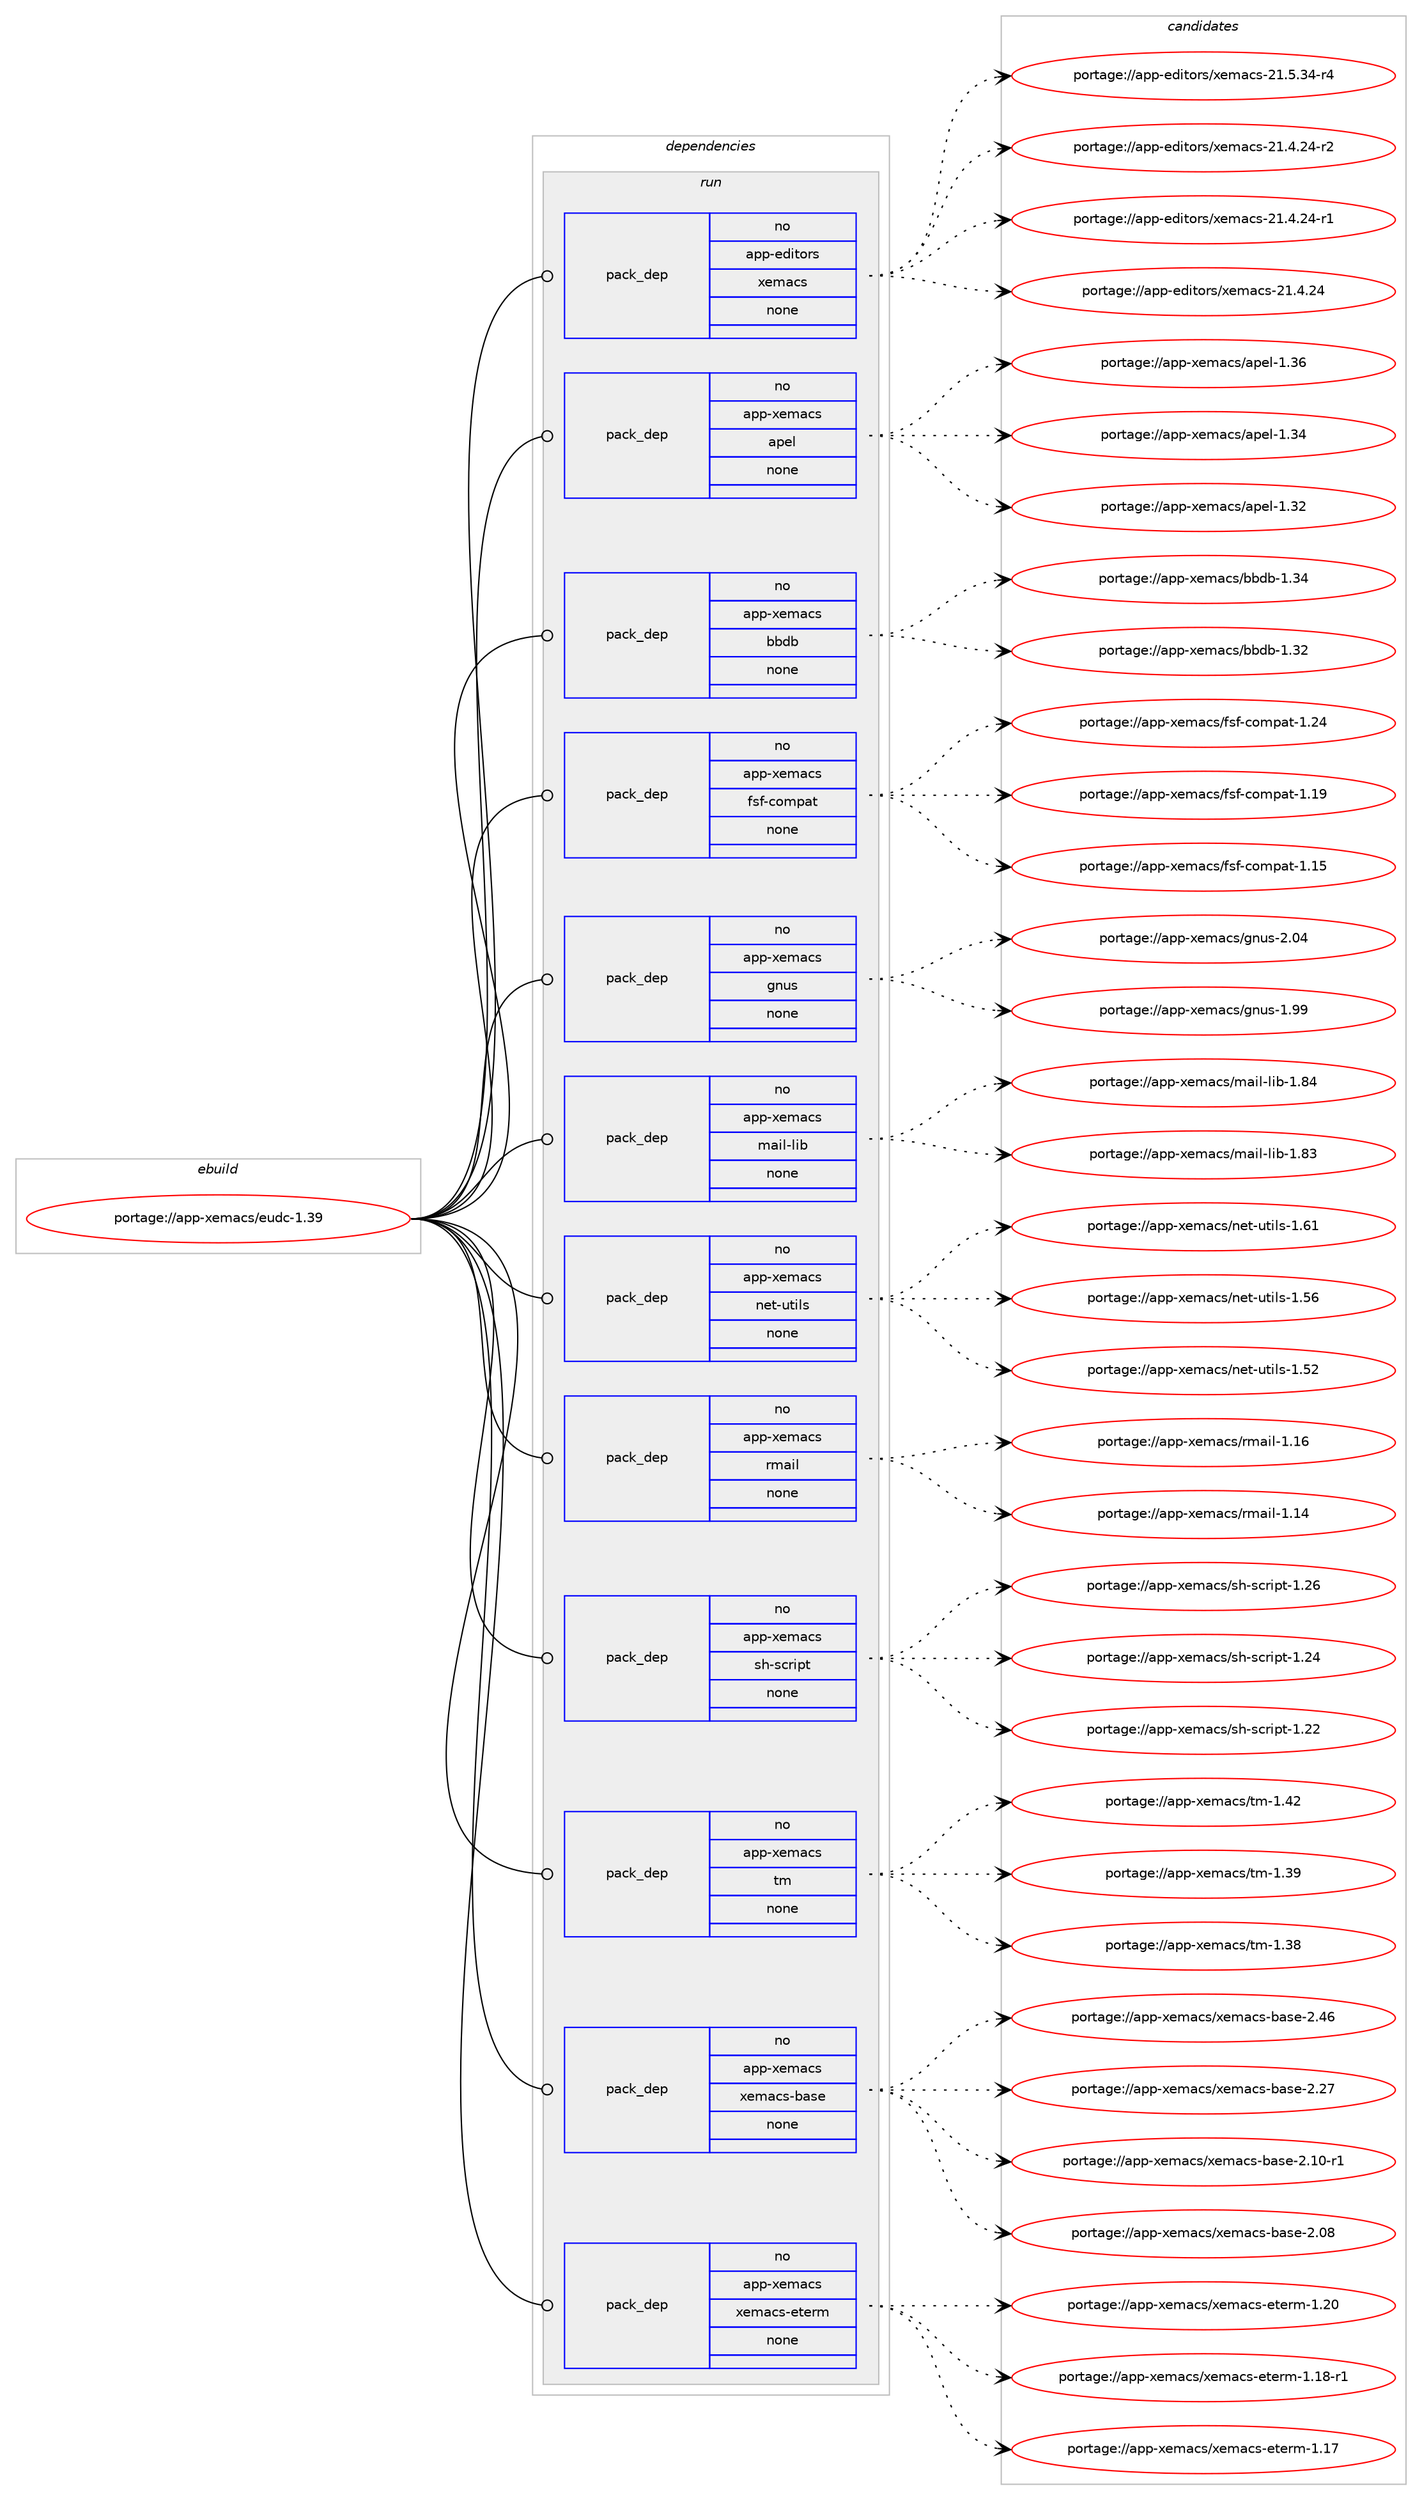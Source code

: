 digraph prolog {

# *************
# Graph options
# *************

newrank=true;
concentrate=true;
compound=true;
graph [rankdir=LR,fontname=Helvetica,fontsize=10,ranksep=1.5];#, ranksep=2.5, nodesep=0.2];
edge  [arrowhead=vee];
node  [fontname=Helvetica,fontsize=10];

# **********
# The ebuild
# **********

subgraph cluster_leftcol {
color=gray;
label=<<i>ebuild</i>>;
id [label="portage://app-xemacs/eudc-1.39", color=red, width=4, href="../app-xemacs/eudc-1.39.svg"];
}

# ****************
# The dependencies
# ****************

subgraph cluster_midcol {
color=gray;
label=<<i>dependencies</i>>;
subgraph cluster_compile {
fillcolor="#eeeeee";
style=filled;
label=<<i>compile</i>>;
}
subgraph cluster_compileandrun {
fillcolor="#eeeeee";
style=filled;
label=<<i>compile and run</i>>;
}
subgraph cluster_run {
fillcolor="#eeeeee";
style=filled;
label=<<i>run</i>>;
subgraph pack441843 {
dependency588331 [label=<<TABLE BORDER="0" CELLBORDER="1" CELLSPACING="0" CELLPADDING="4" WIDTH="220"><TR><TD ROWSPAN="6" CELLPADDING="30">pack_dep</TD></TR><TR><TD WIDTH="110">no</TD></TR><TR><TD>app-editors</TD></TR><TR><TD>xemacs</TD></TR><TR><TD>none</TD></TR><TR><TD></TD></TR></TABLE>>, shape=none, color=blue];
}
id:e -> dependency588331:w [weight=20,style="solid",arrowhead="odot"];
subgraph pack441844 {
dependency588332 [label=<<TABLE BORDER="0" CELLBORDER="1" CELLSPACING="0" CELLPADDING="4" WIDTH="220"><TR><TD ROWSPAN="6" CELLPADDING="30">pack_dep</TD></TR><TR><TD WIDTH="110">no</TD></TR><TR><TD>app-xemacs</TD></TR><TR><TD>apel</TD></TR><TR><TD>none</TD></TR><TR><TD></TD></TR></TABLE>>, shape=none, color=blue];
}
id:e -> dependency588332:w [weight=20,style="solid",arrowhead="odot"];
subgraph pack441845 {
dependency588333 [label=<<TABLE BORDER="0" CELLBORDER="1" CELLSPACING="0" CELLPADDING="4" WIDTH="220"><TR><TD ROWSPAN="6" CELLPADDING="30">pack_dep</TD></TR><TR><TD WIDTH="110">no</TD></TR><TR><TD>app-xemacs</TD></TR><TR><TD>bbdb</TD></TR><TR><TD>none</TD></TR><TR><TD></TD></TR></TABLE>>, shape=none, color=blue];
}
id:e -> dependency588333:w [weight=20,style="solid",arrowhead="odot"];
subgraph pack441846 {
dependency588334 [label=<<TABLE BORDER="0" CELLBORDER="1" CELLSPACING="0" CELLPADDING="4" WIDTH="220"><TR><TD ROWSPAN="6" CELLPADDING="30">pack_dep</TD></TR><TR><TD WIDTH="110">no</TD></TR><TR><TD>app-xemacs</TD></TR><TR><TD>fsf-compat</TD></TR><TR><TD>none</TD></TR><TR><TD></TD></TR></TABLE>>, shape=none, color=blue];
}
id:e -> dependency588334:w [weight=20,style="solid",arrowhead="odot"];
subgraph pack441847 {
dependency588335 [label=<<TABLE BORDER="0" CELLBORDER="1" CELLSPACING="0" CELLPADDING="4" WIDTH="220"><TR><TD ROWSPAN="6" CELLPADDING="30">pack_dep</TD></TR><TR><TD WIDTH="110">no</TD></TR><TR><TD>app-xemacs</TD></TR><TR><TD>gnus</TD></TR><TR><TD>none</TD></TR><TR><TD></TD></TR></TABLE>>, shape=none, color=blue];
}
id:e -> dependency588335:w [weight=20,style="solid",arrowhead="odot"];
subgraph pack441848 {
dependency588336 [label=<<TABLE BORDER="0" CELLBORDER="1" CELLSPACING="0" CELLPADDING="4" WIDTH="220"><TR><TD ROWSPAN="6" CELLPADDING="30">pack_dep</TD></TR><TR><TD WIDTH="110">no</TD></TR><TR><TD>app-xemacs</TD></TR><TR><TD>mail-lib</TD></TR><TR><TD>none</TD></TR><TR><TD></TD></TR></TABLE>>, shape=none, color=blue];
}
id:e -> dependency588336:w [weight=20,style="solid",arrowhead="odot"];
subgraph pack441849 {
dependency588337 [label=<<TABLE BORDER="0" CELLBORDER="1" CELLSPACING="0" CELLPADDING="4" WIDTH="220"><TR><TD ROWSPAN="6" CELLPADDING="30">pack_dep</TD></TR><TR><TD WIDTH="110">no</TD></TR><TR><TD>app-xemacs</TD></TR><TR><TD>net-utils</TD></TR><TR><TD>none</TD></TR><TR><TD></TD></TR></TABLE>>, shape=none, color=blue];
}
id:e -> dependency588337:w [weight=20,style="solid",arrowhead="odot"];
subgraph pack441850 {
dependency588338 [label=<<TABLE BORDER="0" CELLBORDER="1" CELLSPACING="0" CELLPADDING="4" WIDTH="220"><TR><TD ROWSPAN="6" CELLPADDING="30">pack_dep</TD></TR><TR><TD WIDTH="110">no</TD></TR><TR><TD>app-xemacs</TD></TR><TR><TD>rmail</TD></TR><TR><TD>none</TD></TR><TR><TD></TD></TR></TABLE>>, shape=none, color=blue];
}
id:e -> dependency588338:w [weight=20,style="solid",arrowhead="odot"];
subgraph pack441851 {
dependency588339 [label=<<TABLE BORDER="0" CELLBORDER="1" CELLSPACING="0" CELLPADDING="4" WIDTH="220"><TR><TD ROWSPAN="6" CELLPADDING="30">pack_dep</TD></TR><TR><TD WIDTH="110">no</TD></TR><TR><TD>app-xemacs</TD></TR><TR><TD>sh-script</TD></TR><TR><TD>none</TD></TR><TR><TD></TD></TR></TABLE>>, shape=none, color=blue];
}
id:e -> dependency588339:w [weight=20,style="solid",arrowhead="odot"];
subgraph pack441852 {
dependency588340 [label=<<TABLE BORDER="0" CELLBORDER="1" CELLSPACING="0" CELLPADDING="4" WIDTH="220"><TR><TD ROWSPAN="6" CELLPADDING="30">pack_dep</TD></TR><TR><TD WIDTH="110">no</TD></TR><TR><TD>app-xemacs</TD></TR><TR><TD>tm</TD></TR><TR><TD>none</TD></TR><TR><TD></TD></TR></TABLE>>, shape=none, color=blue];
}
id:e -> dependency588340:w [weight=20,style="solid",arrowhead="odot"];
subgraph pack441853 {
dependency588341 [label=<<TABLE BORDER="0" CELLBORDER="1" CELLSPACING="0" CELLPADDING="4" WIDTH="220"><TR><TD ROWSPAN="6" CELLPADDING="30">pack_dep</TD></TR><TR><TD WIDTH="110">no</TD></TR><TR><TD>app-xemacs</TD></TR><TR><TD>xemacs-base</TD></TR><TR><TD>none</TD></TR><TR><TD></TD></TR></TABLE>>, shape=none, color=blue];
}
id:e -> dependency588341:w [weight=20,style="solid",arrowhead="odot"];
subgraph pack441854 {
dependency588342 [label=<<TABLE BORDER="0" CELLBORDER="1" CELLSPACING="0" CELLPADDING="4" WIDTH="220"><TR><TD ROWSPAN="6" CELLPADDING="30">pack_dep</TD></TR><TR><TD WIDTH="110">no</TD></TR><TR><TD>app-xemacs</TD></TR><TR><TD>xemacs-eterm</TD></TR><TR><TD>none</TD></TR><TR><TD></TD></TR></TABLE>>, shape=none, color=blue];
}
id:e -> dependency588342:w [weight=20,style="solid",arrowhead="odot"];
}
}

# **************
# The candidates
# **************

subgraph cluster_choices {
rank=same;
color=gray;
label=<<i>candidates</i>>;

subgraph choice441843 {
color=black;
nodesep=1;
choice971121124510110010511611111411547120101109979911545504946534651524511452 [label="portage://app-editors/xemacs-21.5.34-r4", color=red, width=4,href="../app-editors/xemacs-21.5.34-r4.svg"];
choice971121124510110010511611111411547120101109979911545504946524650524511450 [label="portage://app-editors/xemacs-21.4.24-r2", color=red, width=4,href="../app-editors/xemacs-21.4.24-r2.svg"];
choice971121124510110010511611111411547120101109979911545504946524650524511449 [label="portage://app-editors/xemacs-21.4.24-r1", color=red, width=4,href="../app-editors/xemacs-21.4.24-r1.svg"];
choice97112112451011001051161111141154712010110997991154550494652465052 [label="portage://app-editors/xemacs-21.4.24", color=red, width=4,href="../app-editors/xemacs-21.4.24.svg"];
dependency588331:e -> choice971121124510110010511611111411547120101109979911545504946534651524511452:w [style=dotted,weight="100"];
dependency588331:e -> choice971121124510110010511611111411547120101109979911545504946524650524511450:w [style=dotted,weight="100"];
dependency588331:e -> choice971121124510110010511611111411547120101109979911545504946524650524511449:w [style=dotted,weight="100"];
dependency588331:e -> choice97112112451011001051161111141154712010110997991154550494652465052:w [style=dotted,weight="100"];
}
subgraph choice441844 {
color=black;
nodesep=1;
choice9711211245120101109979911547971121011084549465154 [label="portage://app-xemacs/apel-1.36", color=red, width=4,href="../app-xemacs/apel-1.36.svg"];
choice9711211245120101109979911547971121011084549465152 [label="portage://app-xemacs/apel-1.34", color=red, width=4,href="../app-xemacs/apel-1.34.svg"];
choice9711211245120101109979911547971121011084549465150 [label="portage://app-xemacs/apel-1.32", color=red, width=4,href="../app-xemacs/apel-1.32.svg"];
dependency588332:e -> choice9711211245120101109979911547971121011084549465154:w [style=dotted,weight="100"];
dependency588332:e -> choice9711211245120101109979911547971121011084549465152:w [style=dotted,weight="100"];
dependency588332:e -> choice9711211245120101109979911547971121011084549465150:w [style=dotted,weight="100"];
}
subgraph choice441845 {
color=black;
nodesep=1;
choice97112112451201011099799115479898100984549465152 [label="portage://app-xemacs/bbdb-1.34", color=red, width=4,href="../app-xemacs/bbdb-1.34.svg"];
choice97112112451201011099799115479898100984549465150 [label="portage://app-xemacs/bbdb-1.32", color=red, width=4,href="../app-xemacs/bbdb-1.32.svg"];
dependency588333:e -> choice97112112451201011099799115479898100984549465152:w [style=dotted,weight="100"];
dependency588333:e -> choice97112112451201011099799115479898100984549465150:w [style=dotted,weight="100"];
}
subgraph choice441846 {
color=black;
nodesep=1;
choice97112112451201011099799115471021151024599111109112971164549465052 [label="portage://app-xemacs/fsf-compat-1.24", color=red, width=4,href="../app-xemacs/fsf-compat-1.24.svg"];
choice97112112451201011099799115471021151024599111109112971164549464957 [label="portage://app-xemacs/fsf-compat-1.19", color=red, width=4,href="../app-xemacs/fsf-compat-1.19.svg"];
choice97112112451201011099799115471021151024599111109112971164549464953 [label="portage://app-xemacs/fsf-compat-1.15", color=red, width=4,href="../app-xemacs/fsf-compat-1.15.svg"];
dependency588334:e -> choice97112112451201011099799115471021151024599111109112971164549465052:w [style=dotted,weight="100"];
dependency588334:e -> choice97112112451201011099799115471021151024599111109112971164549464957:w [style=dotted,weight="100"];
dependency588334:e -> choice97112112451201011099799115471021151024599111109112971164549464953:w [style=dotted,weight="100"];
}
subgraph choice441847 {
color=black;
nodesep=1;
choice97112112451201011099799115471031101171154550464852 [label="portage://app-xemacs/gnus-2.04", color=red, width=4,href="../app-xemacs/gnus-2.04.svg"];
choice97112112451201011099799115471031101171154549465757 [label="portage://app-xemacs/gnus-1.99", color=red, width=4,href="../app-xemacs/gnus-1.99.svg"];
dependency588335:e -> choice97112112451201011099799115471031101171154550464852:w [style=dotted,weight="100"];
dependency588335:e -> choice97112112451201011099799115471031101171154549465757:w [style=dotted,weight="100"];
}
subgraph choice441848 {
color=black;
nodesep=1;
choice97112112451201011099799115471099710510845108105984549465652 [label="portage://app-xemacs/mail-lib-1.84", color=red, width=4,href="../app-xemacs/mail-lib-1.84.svg"];
choice97112112451201011099799115471099710510845108105984549465651 [label="portage://app-xemacs/mail-lib-1.83", color=red, width=4,href="../app-xemacs/mail-lib-1.83.svg"];
dependency588336:e -> choice97112112451201011099799115471099710510845108105984549465652:w [style=dotted,weight="100"];
dependency588336:e -> choice97112112451201011099799115471099710510845108105984549465651:w [style=dotted,weight="100"];
}
subgraph choice441849 {
color=black;
nodesep=1;
choice9711211245120101109979911547110101116451171161051081154549465449 [label="portage://app-xemacs/net-utils-1.61", color=red, width=4,href="../app-xemacs/net-utils-1.61.svg"];
choice9711211245120101109979911547110101116451171161051081154549465354 [label="portage://app-xemacs/net-utils-1.56", color=red, width=4,href="../app-xemacs/net-utils-1.56.svg"];
choice9711211245120101109979911547110101116451171161051081154549465350 [label="portage://app-xemacs/net-utils-1.52", color=red, width=4,href="../app-xemacs/net-utils-1.52.svg"];
dependency588337:e -> choice9711211245120101109979911547110101116451171161051081154549465449:w [style=dotted,weight="100"];
dependency588337:e -> choice9711211245120101109979911547110101116451171161051081154549465354:w [style=dotted,weight="100"];
dependency588337:e -> choice9711211245120101109979911547110101116451171161051081154549465350:w [style=dotted,weight="100"];
}
subgraph choice441850 {
color=black;
nodesep=1;
choice9711211245120101109979911547114109971051084549464954 [label="portage://app-xemacs/rmail-1.16", color=red, width=4,href="../app-xemacs/rmail-1.16.svg"];
choice9711211245120101109979911547114109971051084549464952 [label="portage://app-xemacs/rmail-1.14", color=red, width=4,href="../app-xemacs/rmail-1.14.svg"];
dependency588338:e -> choice9711211245120101109979911547114109971051084549464954:w [style=dotted,weight="100"];
dependency588338:e -> choice9711211245120101109979911547114109971051084549464952:w [style=dotted,weight="100"];
}
subgraph choice441851 {
color=black;
nodesep=1;
choice971121124512010110997991154711510445115991141051121164549465054 [label="portage://app-xemacs/sh-script-1.26", color=red, width=4,href="../app-xemacs/sh-script-1.26.svg"];
choice971121124512010110997991154711510445115991141051121164549465052 [label="portage://app-xemacs/sh-script-1.24", color=red, width=4,href="../app-xemacs/sh-script-1.24.svg"];
choice971121124512010110997991154711510445115991141051121164549465050 [label="portage://app-xemacs/sh-script-1.22", color=red, width=4,href="../app-xemacs/sh-script-1.22.svg"];
dependency588339:e -> choice971121124512010110997991154711510445115991141051121164549465054:w [style=dotted,weight="100"];
dependency588339:e -> choice971121124512010110997991154711510445115991141051121164549465052:w [style=dotted,weight="100"];
dependency588339:e -> choice971121124512010110997991154711510445115991141051121164549465050:w [style=dotted,weight="100"];
}
subgraph choice441852 {
color=black;
nodesep=1;
choice97112112451201011099799115471161094549465250 [label="portage://app-xemacs/tm-1.42", color=red, width=4,href="../app-xemacs/tm-1.42.svg"];
choice97112112451201011099799115471161094549465157 [label="portage://app-xemacs/tm-1.39", color=red, width=4,href="../app-xemacs/tm-1.39.svg"];
choice97112112451201011099799115471161094549465156 [label="portage://app-xemacs/tm-1.38", color=red, width=4,href="../app-xemacs/tm-1.38.svg"];
dependency588340:e -> choice97112112451201011099799115471161094549465250:w [style=dotted,weight="100"];
dependency588340:e -> choice97112112451201011099799115471161094549465157:w [style=dotted,weight="100"];
dependency588340:e -> choice97112112451201011099799115471161094549465156:w [style=dotted,weight="100"];
}
subgraph choice441853 {
color=black;
nodesep=1;
choice971121124512010110997991154712010110997991154598971151014550465254 [label="portage://app-xemacs/xemacs-base-2.46", color=red, width=4,href="../app-xemacs/xemacs-base-2.46.svg"];
choice971121124512010110997991154712010110997991154598971151014550465055 [label="portage://app-xemacs/xemacs-base-2.27", color=red, width=4,href="../app-xemacs/xemacs-base-2.27.svg"];
choice9711211245120101109979911547120101109979911545989711510145504649484511449 [label="portage://app-xemacs/xemacs-base-2.10-r1", color=red, width=4,href="../app-xemacs/xemacs-base-2.10-r1.svg"];
choice971121124512010110997991154712010110997991154598971151014550464856 [label="portage://app-xemacs/xemacs-base-2.08", color=red, width=4,href="../app-xemacs/xemacs-base-2.08.svg"];
dependency588341:e -> choice971121124512010110997991154712010110997991154598971151014550465254:w [style=dotted,weight="100"];
dependency588341:e -> choice971121124512010110997991154712010110997991154598971151014550465055:w [style=dotted,weight="100"];
dependency588341:e -> choice9711211245120101109979911547120101109979911545989711510145504649484511449:w [style=dotted,weight="100"];
dependency588341:e -> choice971121124512010110997991154712010110997991154598971151014550464856:w [style=dotted,weight="100"];
}
subgraph choice441854 {
color=black;
nodesep=1;
choice97112112451201011099799115471201011099799115451011161011141094549465048 [label="portage://app-xemacs/xemacs-eterm-1.20", color=red, width=4,href="../app-xemacs/xemacs-eterm-1.20.svg"];
choice971121124512010110997991154712010110997991154510111610111410945494649564511449 [label="portage://app-xemacs/xemacs-eterm-1.18-r1", color=red, width=4,href="../app-xemacs/xemacs-eterm-1.18-r1.svg"];
choice97112112451201011099799115471201011099799115451011161011141094549464955 [label="portage://app-xemacs/xemacs-eterm-1.17", color=red, width=4,href="../app-xemacs/xemacs-eterm-1.17.svg"];
dependency588342:e -> choice97112112451201011099799115471201011099799115451011161011141094549465048:w [style=dotted,weight="100"];
dependency588342:e -> choice971121124512010110997991154712010110997991154510111610111410945494649564511449:w [style=dotted,weight="100"];
dependency588342:e -> choice97112112451201011099799115471201011099799115451011161011141094549464955:w [style=dotted,weight="100"];
}
}

}
